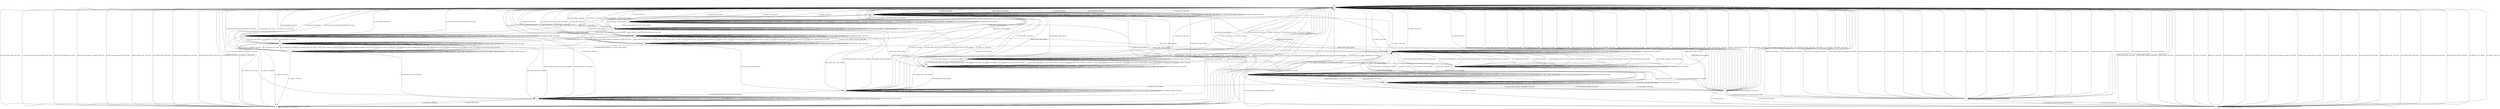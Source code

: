 digraph g {
__start0 [label="" shape="none"];

	s0 [shape="circle" label="s0"];
	s1 [shape="circle" label="s1"];
	s2 [shape="circle" label="s2"];
	s3 [shape="circle" label="s3"];
	s4 [shape="circle" label="s4"];
	s5 [shape="circle" label="s5"];
	s6 [shape="circle" label="s6"];
	s7 [shape="circle" label="s7"];
	s8 [shape="circle" label="s8"];
	s9 [shape="circle" label="s9"];
	s10 [shape="circle" label="s10"];
	s11 [shape="circle" label="s11"];
	s12 [shape="circle" label="s12"];
	s13 [shape="circle" label="s13"];
	s14 [shape="circle" label="s14"];
	s15 [shape="circle" label="s15"];
	s16 [shape="circle" label="s16"];
	s17 [shape="circle" label="s17"];
	s18 [shape="circle" label="s18"];
	s19 [shape="circle" label="s19"];
	s20 [shape="circle" label="s20"];
	s0 -> s1 [label="enable_attach / attach_request"];
	s0 -> s0 [label="auth_request_plain / null_action"];
	s0 -> s0 [label="security_mode_command / null_action"];
	s0 -> s0 [label="attach_accept / null_action"];
	s0 -> s0 [label="rrc_security_mode_command / null_action"];
	s0 -> s0 [label="rrc_reconf / null_action"];
	s0 -> s0 [label="GUTI_reallocation / null_action"];
	s0 -> s0 [label="tau_accept / null_action"];
	s0 -> s0 [label="paging_tmsi / null_action"];
	s0 -> s0 [label="GUTI_reallocation_plain / null_action"];
	s0 -> s0 [label="rrc_security_mode_command_downgraded / null_action"];
	s0 -> s0 [label="attach_accept_no_integrity / null_action"];
	s0 -> s0 [label="security_mode_command_no_integrity / null_action"];
	s0 -> s0 [label="security_mode_command_plain / null_action"];
	s0 -> s0 [label="tau_accept_plain / null_action"];
	s0 -> s0 [label="dl_nas_transport / null_action"];
	s0 -> s0 [label="dl_nas_transport_plain / null_action"];
	s0 -> s0 [label="identity_request_plain / null_action"];
	s0 -> s0 [label="auth_request_replay / null_action"];
	s0 -> s0 [label="security_mode_command_replay / null_action"];
	s0 -> s0 [label="GUTI_reallocation_replay / null_action"];
	s0 -> s0 [label="rrc_reconf_replay / null_action"];
	s0 -> s0 [label="rrc_release_tau / null_action"];
	s0 -> s0 [label="rrc_release / null_action"];
	s1 -> s1 [label="enable_attach / attach_request"];
	s1 -> s2 [label="auth_request_plain / auth_response"];
	s1 -> s1 [label="security_mode_command / security_mode_reject"];
	s1 -> s1 [label="attach_accept / null_action"];
	s1 -> s1 [label="rrc_security_mode_command / null_action"];
	s1 -> s0 [label="rrc_reconf / null_action"];
	s1 -> s1 [label="GUTI_reallocation / null_action"];
	s1 -> s1 [label="tau_accept / null_action"];
	s1 -> s1 [label="paging_tmsi / null_action"];
	s1 -> s1 [label="GUTI_reallocation_plain / null_action"];
	s1 -> s1 [label="rrc_security_mode_command_downgraded / null_action"];
	s1 -> s1 [label="attach_accept_no_integrity / null_action"];
	s1 -> s1 [label="security_mode_command_no_integrity / security_mode_reject"];
	s1 -> s1 [label="security_mode_command_plain / null_action"];
	s1 -> s1 [label="tau_accept_plain / null_action"];
	s1 -> s1 [label="dl_nas_transport / null_action"];
	s1 -> s1 [label="dl_nas_transport_plain / null_action"];
	s1 -> s1 [label="identity_request_plain / identity_response"];
	s1 -> s1 [label="auth_request_replay / null_action"];
	s1 -> s1 [label="security_mode_command_replay / null_action"];
	s1 -> s1 [label="GUTI_reallocation_replay / null_action"];
	s1 -> s0 [label="rrc_reconf_replay / null_action"];
	s1 -> s0 [label="rrc_release_tau / null_action"];
	s1 -> s0 [label="rrc_release / null_action"];
	s2 -> s1 [label="enable_attach / attach_request"];
	s2 -> s2 [label="auth_request_plain / auth_response"];
	s2 -> s3 [label="security_mode_command / security_mode_complete"];
	s2 -> s2 [label="attach_accept / null_action"];
	s2 -> s2 [label="rrc_security_mode_command / null_action"];
	s2 -> s0 [label="rrc_reconf / null_action"];
	s2 -> s2 [label="GUTI_reallocation / null_action"];
	s2 -> s2 [label="tau_accept / null_action"];
	s2 -> s2 [label="paging_tmsi / null_action"];
	s2 -> s2 [label="GUTI_reallocation_plain / null_action"];
	s2 -> s2 [label="rrc_security_mode_command_downgraded / null_action"];
	s2 -> s2 [label="attach_accept_no_integrity / null_action"];
	s2 -> s2 [label="security_mode_command_no_integrity / security_mode_reject"];
	s2 -> s2 [label="security_mode_command_plain / null_action"];
	s2 -> s2 [label="tau_accept_plain / null_action"];
	s2 -> s2 [label="dl_nas_transport / null_action"];
	s2 -> s2 [label="dl_nas_transport_plain / null_action"];
	s2 -> s2 [label="identity_request_plain / identity_response"];
	s2 -> s2 [label="auth_request_replay / auth_response"];
	s2 -> s2 [label="security_mode_command_replay / null_action"];
	s2 -> s2 [label="GUTI_reallocation_replay / null_action"];
	s2 -> s0 [label="rrc_reconf_replay / null_action"];
	s2 -> s0 [label="rrc_release_tau / null_action"];
	s2 -> s0 [label="rrc_release / null_action"];
	s3 -> s1 [label="enable_attach / attach_request"];
	s3 -> s6 [label="auth_request_plain / auth_response"];
	s3 -> s3 [label="security_mode_command / security_mode_complete"];
	s3 -> s7 [label="attach_accept / attach_complete"];
	s3 -> s9 [label="rrc_security_mode_command / rrc_security_mode_complete"];
	s3 -> s0 [label="rrc_reconf / null_action"];
	s3 -> s4 [label="GUTI_reallocation / null_action"];
	s3 -> s4 [label="tau_accept / null_action"];
	s3 -> s3 [label="paging_tmsi / null_action"];
	s3 -> s3 [label="GUTI_reallocation_plain / null_action"];
	s3 -> s3 [label="rrc_security_mode_command_downgraded / null_action"];
	s3 -> s3 [label="attach_accept_no_integrity / null_action"];
	s3 -> s3 [label="security_mode_command_no_integrity / security_mode_reject"];
	s3 -> s3 [label="security_mode_command_plain / null_action"];
	s3 -> s3 [label="tau_accept_plain / null_action"];
	s3 -> s4 [label="dl_nas_transport / null_action"];
	s3 -> s3 [label="dl_nas_transport_plain / null_action"];
	s3 -> s3 [label="identity_request_plain / identity_response"];
	s3 -> s3 [label="auth_request_replay / auth_failure_seq"];
	s3 -> s3 [label="security_mode_command_replay / security_mode_complete"];
	s3 -> s3 [label="GUTI_reallocation_replay / null_action"];
	s3 -> s0 [label="rrc_reconf_replay / null_action"];
	s3 -> s0 [label="rrc_release_tau / null_action"];
	s3 -> s0 [label="rrc_release / null_action"];
	s4 -> s1 [label="enable_attach / attach_request"];
	s4 -> s6 [label="auth_request_plain / auth_response"];
	s4 -> s5 [label="security_mode_command / security_mode_reject"];
	s4 -> s7 [label="attach_accept / attach_complete"];
	s4 -> s13 [label="rrc_security_mode_command / rrc_security_mode_complete"];
	s4 -> s0 [label="rrc_reconf / null_action"];
	s4 -> s4 [label="GUTI_reallocation / null_action"];
	s4 -> s4 [label="tau_accept / null_action"];
	s4 -> s4 [label="paging_tmsi / null_action"];
	s4 -> s4 [label="GUTI_reallocation_plain / null_action"];
	s4 -> s4 [label="rrc_security_mode_command_downgraded / null_action"];
	s4 -> s4 [label="attach_accept_no_integrity / null_action"];
	s4 -> s5 [label="security_mode_command_no_integrity / security_mode_reject"];
	s4 -> s5 [label="security_mode_command_plain / null_action"];
	s4 -> s4 [label="tau_accept_plain / null_action"];
	s4 -> s4 [label="dl_nas_transport / null_action"];
	s4 -> s4 [label="dl_nas_transport_plain / null_action"];
	s4 -> s4 [label="identity_request_plain / identity_response"];
	s4 -> s4 [label="auth_request_replay / auth_failure_seq"];
	s4 -> s5 [label="security_mode_command_replay / security_mode_reject"];
	s4 -> s4 [label="GUTI_reallocation_replay / null_action"];
	s4 -> s0 [label="rrc_reconf_replay / null_action"];
	s4 -> s0 [label="rrc_release_tau / null_action"];
	s4 -> s0 [label="rrc_release / null_action"];
	s5 -> s1 [label="enable_attach / attach_request"];
	s5 -> s6 [label="auth_request_plain / auth_response"];
	s5 -> s5 [label="security_mode_command / security_mode_reject"];
	s5 -> s4 [label="attach_accept / null_action"];
	s5 -> s14 [label="rrc_security_mode_command / rrc_security_mode_complete"];
	s5 -> s0 [label="rrc_reconf / null_action"];
	s5 -> s4 [label="GUTI_reallocation / null_action"];
	s5 -> s4 [label="tau_accept / null_action"];
	s5 -> s5 [label="paging_tmsi / null_action"];
	s5 -> s4 [label="GUTI_reallocation_plain / null_action"];
	s5 -> s5 [label="rrc_security_mode_command_downgraded / null_action"];
	s5 -> s4 [label="attach_accept_no_integrity / null_action"];
	s5 -> s5 [label="security_mode_command_no_integrity / security_mode_reject"];
	s5 -> s5 [label="security_mode_command_plain / null_action"];
	s5 -> s4 [label="tau_accept_plain / null_action"];
	s5 -> s4 [label="dl_nas_transport / null_action"];
	s5 -> s4 [label="dl_nas_transport_plain / null_action"];
	s5 -> s5 [label="identity_request_plain / identity_response"];
	s5 -> s5 [label="auth_request_replay / auth_failure_seq"];
	s5 -> s5 [label="security_mode_command_replay / security_mode_reject"];
	s5 -> s5 [label="GUTI_reallocation_replay / null_action"];
	s5 -> s0 [label="rrc_reconf_replay / null_action"];
	s5 -> s0 [label="rrc_release_tau / null_action"];
	s5 -> s0 [label="rrc_release / null_action"];
	s6 -> s1 [label="enable_attach / attach_request"];
	s6 -> s6 [label="auth_request_plain / auth_response"];
	s6 -> s3 [label="security_mode_command / security_mode_complete"];
	s6 -> s6 [label="attach_accept / null_action"];
	s6 -> s11 [label="rrc_security_mode_command / rrc_security_mode_complete"];
	s6 -> s0 [label="rrc_reconf / null_action"];
	s6 -> s6 [label="GUTI_reallocation / null_action"];
	s6 -> s6 [label="tau_accept / null_action"];
	s6 -> s6 [label="paging_tmsi / null_action"];
	s6 -> s6 [label="GUTI_reallocation_plain / null_action"];
	s6 -> s6 [label="rrc_security_mode_command_downgraded / null_action"];
	s6 -> s6 [label="attach_accept_no_integrity / null_action"];
	s6 -> s6 [label="security_mode_command_no_integrity / security_mode_reject"];
	s6 -> s6 [label="security_mode_command_plain / null_action"];
	s6 -> s6 [label="tau_accept_plain / null_action"];
	s6 -> s2 [label="dl_nas_transport / null_action"];
	s6 -> s6 [label="dl_nas_transport_plain / null_action"];
	s6 -> s6 [label="identity_request_plain / identity_response"];
	s6 -> s6 [label="auth_request_replay / auth_response"];
	s6 -> s6 [label="security_mode_command_replay / security_mode_reject"];
	s6 -> s6 [label="GUTI_reallocation_replay / null_action"];
	s6 -> s0 [label="rrc_reconf_replay / null_action"];
	s6 -> s0 [label="rrc_release_tau / null_action"];
	s6 -> s0 [label="rrc_release / null_action"];
	s7 -> s1 [label="enable_attach / attach_request"];
	s7 -> s6 [label="auth_request_plain / auth_response"];
	s7 -> s8 [label="security_mode_command / security_mode_reject"];
	s7 -> s7 [label="attach_accept / null_action"];
	s7 -> s10 [label="rrc_security_mode_command / rrc_security_mode_complete"];
	s7 -> s0 [label="rrc_reconf / null_action"];
	s7 -> s7 [label="GUTI_reallocation / GUTI_reallocation_complete"];
	s7 -> s7 [label="tau_accept / null_action"];
	s7 -> s7 [label="paging_tmsi / null_action"];
	s7 -> s7 [label="GUTI_reallocation_plain / null_action"];
	s7 -> s7 [label="rrc_security_mode_command_downgraded / null_action"];
	s7 -> s7 [label="attach_accept_no_integrity / null_action"];
	s7 -> s8 [label="security_mode_command_no_integrity / security_mode_reject"];
	s7 -> s8 [label="security_mode_command_plain / null_action"];
	s7 -> s7 [label="tau_accept_plain / null_action"];
	s7 -> s7 [label="dl_nas_transport / ul_nas_transport"];
	s7 -> s7 [label="dl_nas_transport_plain / null_action"];
	s7 -> s7 [label="identity_request_plain / identity_response"];
	s7 -> s7 [label="auth_request_replay / auth_failure_seq"];
	s7 -> s8 [label="security_mode_command_replay / security_mode_reject"];
	s7 -> s7 [label="GUTI_reallocation_replay / null_action"];
	s7 -> s0 [label="rrc_reconf_replay / null_action"];
	s7 -> s0 [label="rrc_release_tau / null_action"];
	s7 -> s0 [label="rrc_release / null_action"];
	s8 -> s1 [label="enable_attach / attach_request"];
	s8 -> s6 [label="auth_request_plain / auth_response"];
	s8 -> s8 [label="security_mode_command / security_mode_reject"];
	s8 -> s7 [label="attach_accept / null_action"];
	s8 -> s12 [label="rrc_security_mode_command / rrc_security_mode_complete"];
	s8 -> s0 [label="rrc_reconf / null_action"];
	s8 -> s7 [label="GUTI_reallocation / null_action"];
	s8 -> s7 [label="tau_accept / null_action"];
	s8 -> s8 [label="paging_tmsi / null_action"];
	s8 -> s7 [label="GUTI_reallocation_plain / null_action"];
	s8 -> s8 [label="rrc_security_mode_command_downgraded / null_action"];
	s8 -> s7 [label="attach_accept_no_integrity / null_action"];
	s8 -> s8 [label="security_mode_command_no_integrity / security_mode_reject"];
	s8 -> s8 [label="security_mode_command_plain / null_action"];
	s8 -> s7 [label="tau_accept_plain / null_action"];
	s8 -> s7 [label="dl_nas_transport / null_action"];
	s8 -> s7 [label="dl_nas_transport_plain / null_action"];
	s8 -> s8 [label="identity_request_plain / identity_response"];
	s8 -> s8 [label="auth_request_replay / auth_failure_seq"];
	s8 -> s8 [label="security_mode_command_replay / security_mode_reject"];
	s8 -> s8 [label="GUTI_reallocation_replay / null_action"];
	s8 -> s0 [label="rrc_reconf_replay / null_action"];
	s8 -> s0 [label="rrc_release_tau / null_action"];
	s8 -> s0 [label="rrc_release / null_action"];
	s9 -> s1 [label="enable_attach / attach_request"];
	s9 -> s11 [label="auth_request_plain / auth_response"];
	s9 -> s9 [label="security_mode_command / security_mode_complete"];
	s9 -> s10 [label="attach_accept / attach_complete"];
	s9 -> s9 [label="rrc_security_mode_command / null_action"];
	s9 -> s9 [label="rrc_reconf / rrc_reconf_complete"];
	s9 -> s13 [label="GUTI_reallocation / null_action"];
	s9 -> s13 [label="tau_accept / null_action"];
	s9 -> s9 [label="paging_tmsi / null_action"];
	s9 -> s9 [label="GUTI_reallocation_plain / null_action"];
	s9 -> s0 [label="rrc_security_mode_command_downgraded / null_action"];
	s9 -> s9 [label="attach_accept_no_integrity / null_action"];
	s9 -> s9 [label="security_mode_command_no_integrity / security_mode_reject"];
	s9 -> s9 [label="security_mode_command_plain / null_action"];
	s9 -> s9 [label="tau_accept_plain / null_action"];
	s9 -> s13 [label="dl_nas_transport / null_action"];
	s9 -> s9 [label="dl_nas_transport_plain / null_action"];
	s9 -> s9 [label="identity_request_plain / identity_response"];
	s9 -> s9 [label="auth_request_replay / auth_failure_seq"];
	s9 -> s9 [label="security_mode_command_replay / security_mode_complete"];
	s9 -> s9 [label="GUTI_reallocation_replay / null_action"];
	s9 -> s0 [label="rrc_reconf_replay / null_action"];
	s9 -> s19 [label="rrc_release_tau / null_action"];
	s9 -> s19 [label="rrc_release / null_action"];
	s10 -> s1 [label="enable_attach / attach_request"];
	s10 -> s15 [label="auth_request_plain / auth_response"];
	s10 -> s12 [label="security_mode_command / security_mode_reject"];
	s10 -> s10 [label="attach_accept / null_action"];
	s10 -> s10 [label="rrc_security_mode_command / null_action"];
	s10 -> s10 [label="rrc_reconf / rrc_reconf_complete"];
	s10 -> s10 [label="GUTI_reallocation / GUTI_reallocation_complete"];
	s10 -> s10 [label="tau_accept / null_action"];
	s10 -> s10 [label="paging_tmsi / null_action"];
	s10 -> s10 [label="GUTI_reallocation_plain / null_action"];
	s10 -> s17 [label="rrc_security_mode_command_downgraded / null_action"];
	s10 -> s10 [label="attach_accept_no_integrity / null_action"];
	s10 -> s12 [label="security_mode_command_no_integrity / security_mode_reject"];
	s10 -> s12 [label="security_mode_command_plain / null_action"];
	s10 -> s10 [label="tau_accept_plain / null_action"];
	s10 -> s10 [label="dl_nas_transport / ul_nas_transport"];
	s10 -> s10 [label="dl_nas_transport_plain / null_action"];
	s10 -> s10 [label="identity_request_plain / identity_response"];
	s10 -> s10 [label="auth_request_replay / auth_failure_seq"];
	s10 -> s12 [label="security_mode_command_replay / security_mode_reject"];
	s10 -> s10 [label="GUTI_reallocation_replay / null_action"];
	s10 -> s17 [label="rrc_reconf_replay / null_action"];
	s10 -> s8 [label="rrc_release_tau / tau_request"];
	s10 -> s0 [label="rrc_release / null_action"];
	s11 -> s1 [label="enable_attach / attach_request"];
	s11 -> s11 [label="auth_request_plain / auth_response"];
	s11 -> s9 [label="security_mode_command / security_mode_complete"];
	s11 -> s11 [label="attach_accept / null_action"];
	s11 -> s11 [label="rrc_security_mode_command / null_action"];
	s11 -> s11 [label="rrc_reconf / rrc_reconf_complete"];
	s11 -> s11 [label="GUTI_reallocation / null_action"];
	s11 -> s11 [label="tau_accept / null_action"];
	s11 -> s11 [label="paging_tmsi / null_action"];
	s11 -> s11 [label="GUTI_reallocation_plain / null_action"];
	s11 -> s0 [label="rrc_security_mode_command_downgraded / null_action"];
	s11 -> s11 [label="attach_accept_no_integrity / null_action"];
	s11 -> s11 [label="security_mode_command_no_integrity / security_mode_reject"];
	s11 -> s11 [label="security_mode_command_plain / null_action"];
	s11 -> s11 [label="tau_accept_plain / null_action"];
	s11 -> s11 [label="dl_nas_transport / null_action"];
	s11 -> s11 [label="dl_nas_transport_plain / null_action"];
	s11 -> s11 [label="identity_request_plain / identity_response"];
	s11 -> s11 [label="auth_request_replay / auth_response"];
	s11 -> s11 [label="security_mode_command_replay / security_mode_reject"];
	s11 -> s11 [label="GUTI_reallocation_replay / null_action"];
	s11 -> s0 [label="rrc_reconf_replay / null_action"];
	s11 -> s19 [label="rrc_release_tau / null_action"];
	s11 -> s19 [label="rrc_release / null_action"];
	s12 -> s1 [label="enable_attach / attach_request"];
	s12 -> s15 [label="auth_request_plain / auth_response"];
	s12 -> s12 [label="security_mode_command / security_mode_reject"];
	s12 -> s10 [label="attach_accept / null_action"];
	s12 -> s12 [label="rrc_security_mode_command / null_action"];
	s12 -> s12 [label="rrc_reconf / rrc_reconf_complete"];
	s12 -> s10 [label="GUTI_reallocation / null_action"];
	s12 -> s10 [label="tau_accept / null_action"];
	s12 -> s12 [label="paging_tmsi / null_action"];
	s12 -> s10 [label="GUTI_reallocation_plain / null_action"];
	s12 -> s17 [label="rrc_security_mode_command_downgraded / null_action"];
	s12 -> s10 [label="attach_accept_no_integrity / null_action"];
	s12 -> s12 [label="security_mode_command_no_integrity / security_mode_reject"];
	s12 -> s12 [label="security_mode_command_plain / null_action"];
	s12 -> s10 [label="tau_accept_plain / null_action"];
	s12 -> s10 [label="dl_nas_transport / null_action"];
	s12 -> s10 [label="dl_nas_transport_plain / null_action"];
	s12 -> s12 [label="identity_request_plain / identity_response"];
	s12 -> s12 [label="auth_request_replay / auth_failure_seq"];
	s12 -> s12 [label="security_mode_command_replay / security_mode_reject"];
	s12 -> s12 [label="GUTI_reallocation_replay / null_action"];
	s12 -> s17 [label="rrc_reconf_replay / null_action"];
	s12 -> s8 [label="rrc_release_tau / tau_request"];
	s12 -> s0 [label="rrc_release / null_action"];
	s13 -> s1 [label="enable_attach / attach_request"];
	s13 -> s11 [label="auth_request_plain / auth_response"];
	s13 -> s14 [label="security_mode_command / security_mode_reject"];
	s13 -> s10 [label="attach_accept / attach_complete"];
	s13 -> s13 [label="rrc_security_mode_command / null_action"];
	s13 -> s13 [label="rrc_reconf / rrc_reconf_complete"];
	s13 -> s13 [label="GUTI_reallocation / null_action"];
	s13 -> s13 [label="tau_accept / null_action"];
	s13 -> s13 [label="paging_tmsi / null_action"];
	s13 -> s13 [label="GUTI_reallocation_plain / null_action"];
	s13 -> s0 [label="rrc_security_mode_command_downgraded / null_action"];
	s13 -> s13 [label="attach_accept_no_integrity / null_action"];
	s13 -> s14 [label="security_mode_command_no_integrity / security_mode_reject"];
	s13 -> s14 [label="security_mode_command_plain / null_action"];
	s13 -> s13 [label="tau_accept_plain / null_action"];
	s13 -> s13 [label="dl_nas_transport / null_action"];
	s13 -> s13 [label="dl_nas_transport_plain / null_action"];
	s13 -> s13 [label="identity_request_plain / identity_response"];
	s13 -> s13 [label="auth_request_replay / auth_failure_seq"];
	s13 -> s14 [label="security_mode_command_replay / security_mode_reject"];
	s13 -> s13 [label="GUTI_reallocation_replay / null_action"];
	s13 -> s0 [label="rrc_reconf_replay / null_action"];
	s13 -> s0 [label="rrc_release_tau / null_action"];
	s13 -> s19 [label="rrc_release / null_action"];
	s14 -> s1 [label="enable_attach / attach_request"];
	s14 -> s11 [label="auth_request_plain / auth_response"];
	s14 -> s14 [label="security_mode_command / security_mode_reject"];
	s14 -> s13 [label="attach_accept / null_action"];
	s14 -> s14 [label="rrc_security_mode_command / null_action"];
	s14 -> s14 [label="rrc_reconf / rrc_reconf_complete"];
	s14 -> s13 [label="GUTI_reallocation / null_action"];
	s14 -> s13 [label="tau_accept / null_action"];
	s14 -> s14 [label="paging_tmsi / null_action"];
	s14 -> s13 [label="GUTI_reallocation_plain / null_action"];
	s14 -> s0 [label="rrc_security_mode_command_downgraded / null_action"];
	s14 -> s13 [label="attach_accept_no_integrity / null_action"];
	s14 -> s14 [label="security_mode_command_no_integrity / security_mode_reject"];
	s14 -> s14 [label="security_mode_command_plain / null_action"];
	s14 -> s13 [label="tau_accept_plain / null_action"];
	s14 -> s13 [label="dl_nas_transport / null_action"];
	s14 -> s13 [label="dl_nas_transport_plain / null_action"];
	s14 -> s14 [label="identity_request_plain / identity_response"];
	s14 -> s14 [label="auth_request_replay / auth_failure_seq"];
	s14 -> s14 [label="security_mode_command_replay / security_mode_reject"];
	s14 -> s14 [label="GUTI_reallocation_replay / null_action"];
	s14 -> s0 [label="rrc_reconf_replay / null_action"];
	s14 -> s0 [label="rrc_release_tau / null_action"];
	s14 -> s19 [label="rrc_release / null_action"];
	s15 -> s1 [label="enable_attach / attach_request"];
	s15 -> s15 [label="auth_request_plain / auth_response"];
	s15 -> s16 [label="security_mode_command / security_mode_complete"];
	s15 -> s15 [label="attach_accept / null_action"];
	s15 -> s15 [label="rrc_security_mode_command / null_action"];
	s15 -> s15 [label="rrc_reconf / rrc_reconf_complete"];
	s15 -> s15 [label="GUTI_reallocation / null_action"];
	s15 -> s15 [label="tau_accept / null_action"];
	s15 -> s15 [label="paging_tmsi / null_action"];
	s15 -> s15 [label="GUTI_reallocation_plain / null_action"];
	s15 -> s20 [label="rrc_security_mode_command_downgraded / null_action"];
	s15 -> s15 [label="attach_accept_no_integrity / null_action"];
	s15 -> s15 [label="security_mode_command_no_integrity / security_mode_reject"];
	s15 -> s15 [label="security_mode_command_plain / null_action"];
	s15 -> s15 [label="tau_accept_plain / null_action"];
	s15 -> s15 [label="dl_nas_transport / null_action"];
	s15 -> s15 [label="dl_nas_transport_plain / null_action"];
	s15 -> s15 [label="identity_request_plain / identity_response"];
	s15 -> s15 [label="auth_request_replay / auth_response"];
	s15 -> s15 [label="security_mode_command_replay / security_mode_reject"];
	s15 -> s15 [label="GUTI_reallocation_replay / null_action"];
	s15 -> s20 [label="rrc_reconf_replay / null_action"];
	s15 -> s2 [label="rrc_release_tau / tau_request"];
	s15 -> s0 [label="rrc_release / null_action"];
	s16 -> s1 [label="enable_attach / attach_request"];
	s16 -> s15 [label="auth_request_plain / auth_response"];
	s16 -> s16 [label="security_mode_command / security_mode_complete"];
	s16 -> s10 [label="attach_accept / null_action"];
	s16 -> s17 [label="rrc_security_mode_command / null_action"];
	s16 -> s16 [label="rrc_reconf / rrc_reconf_complete"];
	s16 -> s10 [label="GUTI_reallocation / GUTI_reallocation_complete"];
	s16 -> s10 [label="tau_accept / null_action"];
	s16 -> s16 [label="paging_tmsi / null_action"];
	s16 -> s16 [label="GUTI_reallocation_plain / null_action"];
	s16 -> s17 [label="rrc_security_mode_command_downgraded / null_action"];
	s16 -> s16 [label="attach_accept_no_integrity / null_action"];
	s16 -> s16 [label="security_mode_command_no_integrity / security_mode_reject"];
	s16 -> s16 [label="security_mode_command_plain / null_action"];
	s16 -> s16 [label="tau_accept_plain / null_action"];
	s16 -> s10 [label="dl_nas_transport / ul_nas_transport"];
	s16 -> s16 [label="dl_nas_transport_plain / null_action"];
	s16 -> s16 [label="identity_request_plain / identity_response"];
	s16 -> s16 [label="auth_request_replay / auth_failure_seq"];
	s16 -> s16 [label="security_mode_command_replay / security_mode_complete"];
	s16 -> s16 [label="GUTI_reallocation_replay / null_action"];
	s16 -> s17 [label="rrc_reconf_replay / null_action"];
	s16 -> s6 [label="rrc_release_tau / tau_request"];
	s16 -> s0 [label="rrc_release / null_action"];
	s17 -> s1 [label="enable_attach / attach_request"];
	s17 -> s0 [label="auth_request_plain / null_action"];
	s17 -> s0 [label="security_mode_command / null_action"];
	s17 -> s0 [label="attach_accept / null_action"];
	s17 -> s18 [label="rrc_security_mode_command / rrc_security_mode_complete"];
	s17 -> s20 [label="rrc_reconf / null_action"];
	s17 -> s0 [label="GUTI_reallocation / null_action"];
	s17 -> s0 [label="tau_accept / null_action"];
	s17 -> s0 [label="paging_tmsi / null_action"];
	s17 -> s0 [label="GUTI_reallocation_plain / null_action"];
	s17 -> s17 [label="rrc_security_mode_command_downgraded / null_action"];
	s17 -> s0 [label="attach_accept_no_integrity / null_action"];
	s17 -> s0 [label="security_mode_command_no_integrity / null_action"];
	s17 -> s0 [label="security_mode_command_plain / null_action"];
	s17 -> s0 [label="tau_accept_plain / null_action"];
	s17 -> s0 [label="dl_nas_transport / null_action"];
	s17 -> s0 [label="dl_nas_transport_plain / null_action"];
	s17 -> s0 [label="identity_request_plain / null_action"];
	s17 -> s0 [label="auth_request_replay / null_action"];
	s17 -> s0 [label="security_mode_command_replay / null_action"];
	s17 -> s0 [label="GUTI_reallocation_replay / null_action"];
	s17 -> s20 [label="rrc_reconf_replay / null_action"];
	s17 -> s0 [label="rrc_release_tau / tau_request"];
	s17 -> s0 [label="rrc_release / null_action"];
	s18 -> s1 [label="enable_attach / attach_request"];
	s18 -> s0 [label="auth_request_plain / null_action"];
	s18 -> s0 [label="security_mode_command / null_action"];
	s18 -> s0 [label="attach_accept / null_action"];
	s18 -> s18 [label="rrc_security_mode_command / null_action"];
	s18 -> s18 [label="rrc_reconf / rrc_reconf_complete"];
	s18 -> s0 [label="GUTI_reallocation / null_action"];
	s18 -> s0 [label="tau_accept / null_action"];
	s18 -> s0 [label="paging_tmsi / null_action"];
	s18 -> s0 [label="GUTI_reallocation_plain / null_action"];
	s18 -> s20 [label="rrc_security_mode_command_downgraded / null_action"];
	s18 -> s0 [label="attach_accept_no_integrity / null_action"];
	s18 -> s0 [label="security_mode_command_no_integrity / null_action"];
	s18 -> s0 [label="security_mode_command_plain / null_action"];
	s18 -> s0 [label="tau_accept_plain / null_action"];
	s18 -> s0 [label="dl_nas_transport / null_action"];
	s18 -> s0 [label="dl_nas_transport_plain / null_action"];
	s18 -> s0 [label="identity_request_plain / null_action"];
	s18 -> s0 [label="auth_request_replay / null_action"];
	s18 -> s0 [label="security_mode_command_replay / null_action"];
	s18 -> s0 [label="GUTI_reallocation_replay / null_action"];
	s18 -> s20 [label="rrc_reconf_replay / null_action"];
	s18 -> s0 [label="rrc_release_tau / tau_request"];
	s18 -> s0 [label="rrc_release / null_action"];
	s19 -> s1 [label="enable_attach / attach_request"];
	s19 -> s0 [label="auth_request_plain / null_action"];
	s19 -> s0 [label="security_mode_command / null_action"];
	s19 -> s0 [label="attach_accept / null_action"];
	s19 -> s0 [label="rrc_security_mode_command / null_action"];
	s19 -> s19 [label="rrc_reconf / rrc_reconf_complete"];
	s19 -> s0 [label="GUTI_reallocation / null_action"];
	s19 -> s0 [label="tau_accept / null_action"];
	s19 -> s0 [label="paging_tmsi / null_action"];
	s19 -> s0 [label="GUTI_reallocation_plain / null_action"];
	s19 -> s0 [label="rrc_security_mode_command_downgraded / null_action"];
	s19 -> s0 [label="attach_accept_no_integrity / null_action"];
	s19 -> s0 [label="security_mode_command_no_integrity / null_action"];
	s19 -> s0 [label="security_mode_command_plain / null_action"];
	s19 -> s0 [label="tau_accept_plain / null_action"];
	s19 -> s0 [label="dl_nas_transport / null_action"];
	s19 -> s0 [label="dl_nas_transport_plain / null_action"];
	s19 -> s0 [label="identity_request_plain / null_action"];
	s19 -> s0 [label="auth_request_replay / null_action"];
	s19 -> s0 [label="security_mode_command_replay / null_action"];
	s19 -> s0 [label="GUTI_reallocation_replay / null_action"];
	s19 -> s0 [label="rrc_reconf_replay / null_action"];
	s19 -> s0 [label="rrc_release_tau / null_action"];
	s19 -> s19 [label="rrc_release / null_action"];
	s20 -> s1 [label="enable_attach / attach_request"];
	s20 -> s0 [label="auth_request_plain / null_action"];
	s20 -> s0 [label="security_mode_command / null_action"];
	s20 -> s0 [label="attach_accept / null_action"];
	s20 -> s20 [label="rrc_security_mode_command / null_action"];
	s20 -> s20 [label="rrc_reconf / null_action"];
	s20 -> s0 [label="GUTI_reallocation / null_action"];
	s20 -> s0 [label="tau_accept / null_action"];
	s20 -> s0 [label="paging_tmsi / null_action"];
	s20 -> s0 [label="GUTI_reallocation_plain / null_action"];
	s20 -> s20 [label="rrc_security_mode_command_downgraded / null_action"];
	s20 -> s0 [label="attach_accept_no_integrity / null_action"];
	s20 -> s0 [label="security_mode_command_no_integrity / null_action"];
	s20 -> s0 [label="security_mode_command_plain / null_action"];
	s20 -> s0 [label="tau_accept_plain / null_action"];
	s20 -> s0 [label="dl_nas_transport / null_action"];
	s20 -> s0 [label="dl_nas_transport_plain / null_action"];
	s20 -> s0 [label="identity_request_plain / null_action"];
	s20 -> s0 [label="auth_request_replay / null_action"];
	s20 -> s0 [label="security_mode_command_replay / null_action"];
	s20 -> s0 [label="GUTI_reallocation_replay / null_action"];
	s20 -> s20 [label="rrc_reconf_replay / null_action"];
	s20 -> s0 [label="rrc_release_tau / tau_request"];
	s20 -> s0 [label="rrc_release / null_action"];

__start0 -> s0;
}
